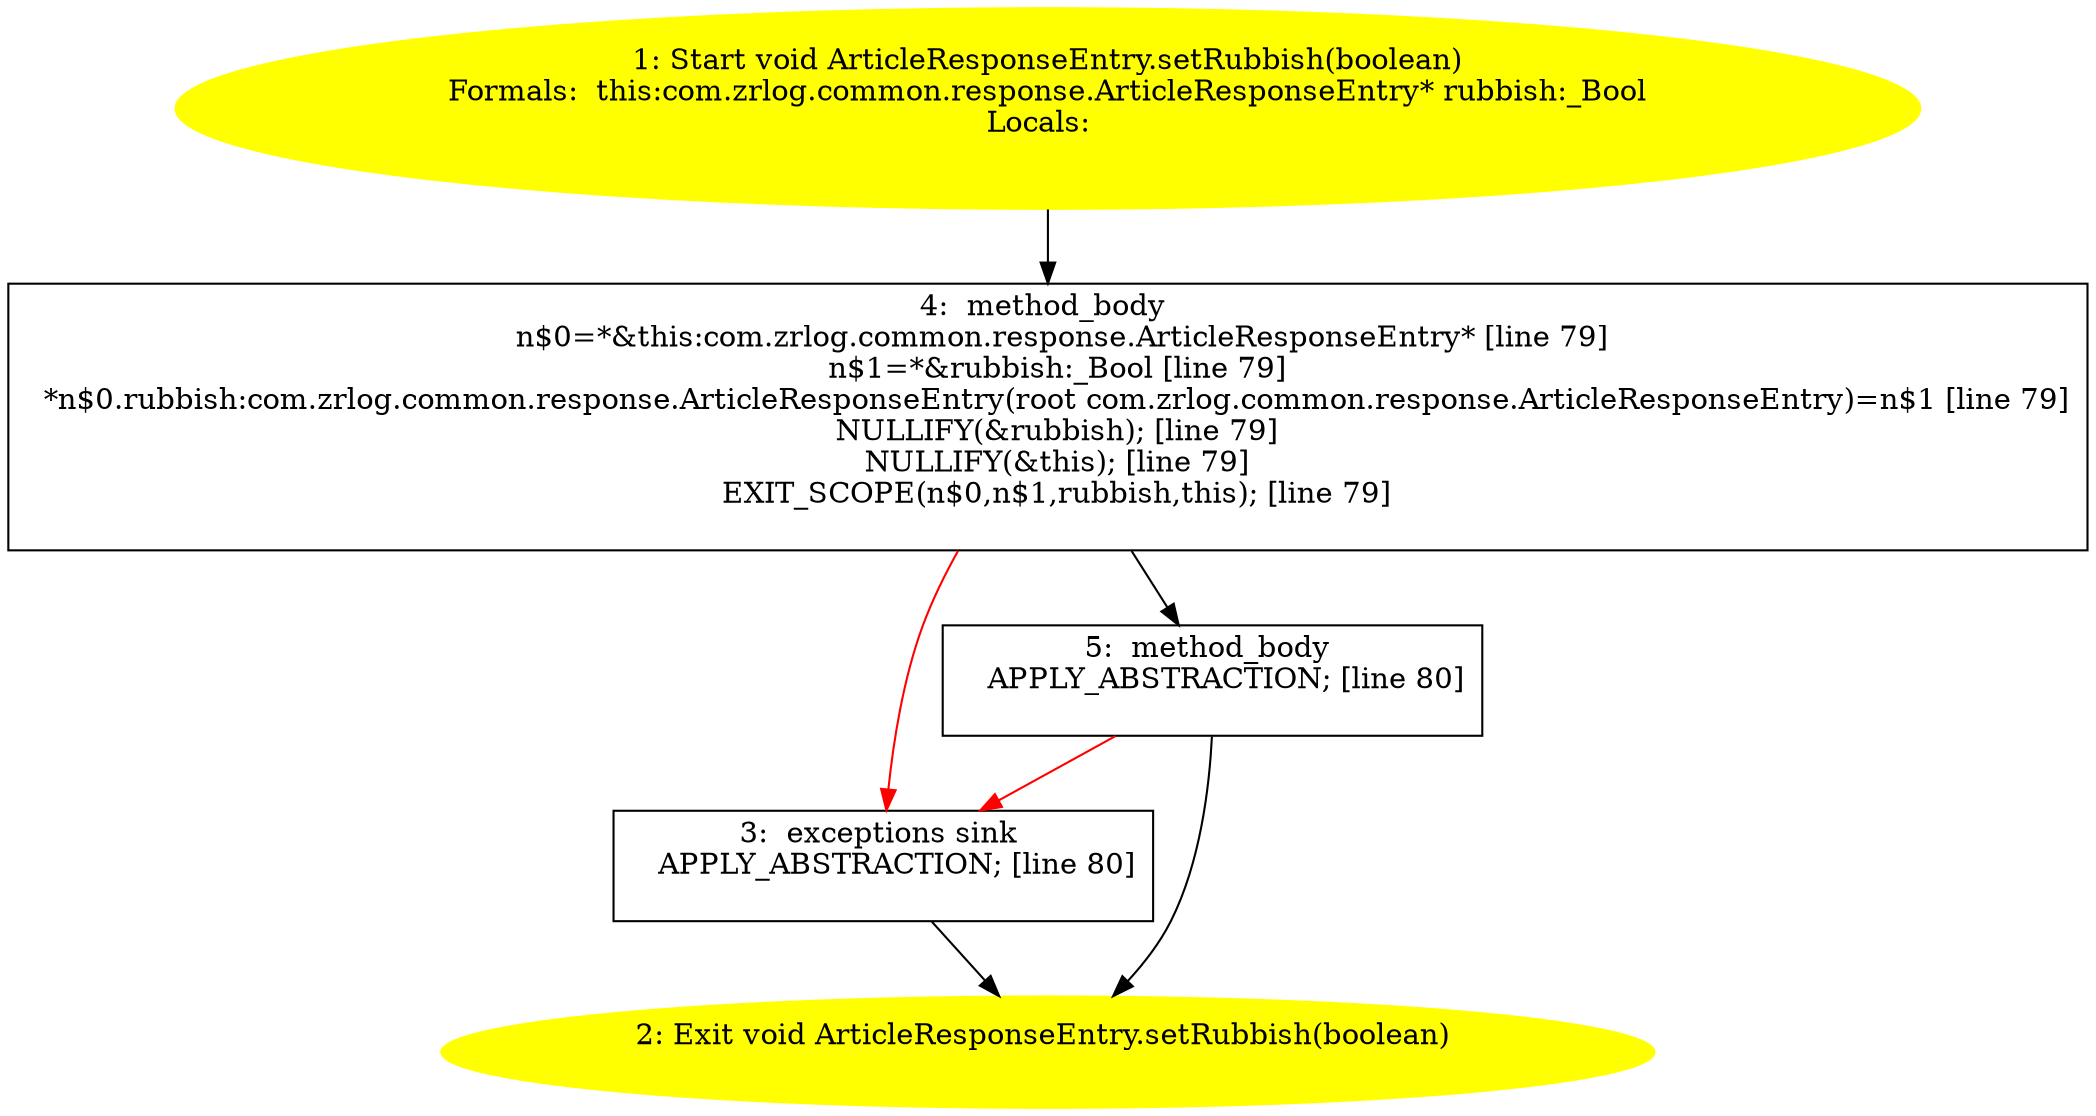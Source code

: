 /* @generated */
digraph cfg {
"com.zrlog.common.response.ArticleResponseEntry.setRubbish(boolean):void.9d28990a7e595cce91f59deb60cab7c0_1" [label="1: Start void ArticleResponseEntry.setRubbish(boolean)\nFormals:  this:com.zrlog.common.response.ArticleResponseEntry* rubbish:_Bool\nLocals:  \n  " color=yellow style=filled]
	

	 "com.zrlog.common.response.ArticleResponseEntry.setRubbish(boolean):void.9d28990a7e595cce91f59deb60cab7c0_1" -> "com.zrlog.common.response.ArticleResponseEntry.setRubbish(boolean):void.9d28990a7e595cce91f59deb60cab7c0_4" ;
"com.zrlog.common.response.ArticleResponseEntry.setRubbish(boolean):void.9d28990a7e595cce91f59deb60cab7c0_2" [label="2: Exit void ArticleResponseEntry.setRubbish(boolean) \n  " color=yellow style=filled]
	

"com.zrlog.common.response.ArticleResponseEntry.setRubbish(boolean):void.9d28990a7e595cce91f59deb60cab7c0_3" [label="3:  exceptions sink \n   APPLY_ABSTRACTION; [line 80]\n " shape="box"]
	

	 "com.zrlog.common.response.ArticleResponseEntry.setRubbish(boolean):void.9d28990a7e595cce91f59deb60cab7c0_3" -> "com.zrlog.common.response.ArticleResponseEntry.setRubbish(boolean):void.9d28990a7e595cce91f59deb60cab7c0_2" ;
"com.zrlog.common.response.ArticleResponseEntry.setRubbish(boolean):void.9d28990a7e595cce91f59deb60cab7c0_4" [label="4:  method_body \n   n$0=*&this:com.zrlog.common.response.ArticleResponseEntry* [line 79]\n  n$1=*&rubbish:_Bool [line 79]\n  *n$0.rubbish:com.zrlog.common.response.ArticleResponseEntry(root com.zrlog.common.response.ArticleResponseEntry)=n$1 [line 79]\n  NULLIFY(&rubbish); [line 79]\n  NULLIFY(&this); [line 79]\n  EXIT_SCOPE(n$0,n$1,rubbish,this); [line 79]\n " shape="box"]
	

	 "com.zrlog.common.response.ArticleResponseEntry.setRubbish(boolean):void.9d28990a7e595cce91f59deb60cab7c0_4" -> "com.zrlog.common.response.ArticleResponseEntry.setRubbish(boolean):void.9d28990a7e595cce91f59deb60cab7c0_5" ;
	 "com.zrlog.common.response.ArticleResponseEntry.setRubbish(boolean):void.9d28990a7e595cce91f59deb60cab7c0_4" -> "com.zrlog.common.response.ArticleResponseEntry.setRubbish(boolean):void.9d28990a7e595cce91f59deb60cab7c0_3" [color="red" ];
"com.zrlog.common.response.ArticleResponseEntry.setRubbish(boolean):void.9d28990a7e595cce91f59deb60cab7c0_5" [label="5:  method_body \n   APPLY_ABSTRACTION; [line 80]\n " shape="box"]
	

	 "com.zrlog.common.response.ArticleResponseEntry.setRubbish(boolean):void.9d28990a7e595cce91f59deb60cab7c0_5" -> "com.zrlog.common.response.ArticleResponseEntry.setRubbish(boolean):void.9d28990a7e595cce91f59deb60cab7c0_2" ;
	 "com.zrlog.common.response.ArticleResponseEntry.setRubbish(boolean):void.9d28990a7e595cce91f59deb60cab7c0_5" -> "com.zrlog.common.response.ArticleResponseEntry.setRubbish(boolean):void.9d28990a7e595cce91f59deb60cab7c0_3" [color="red" ];
}
